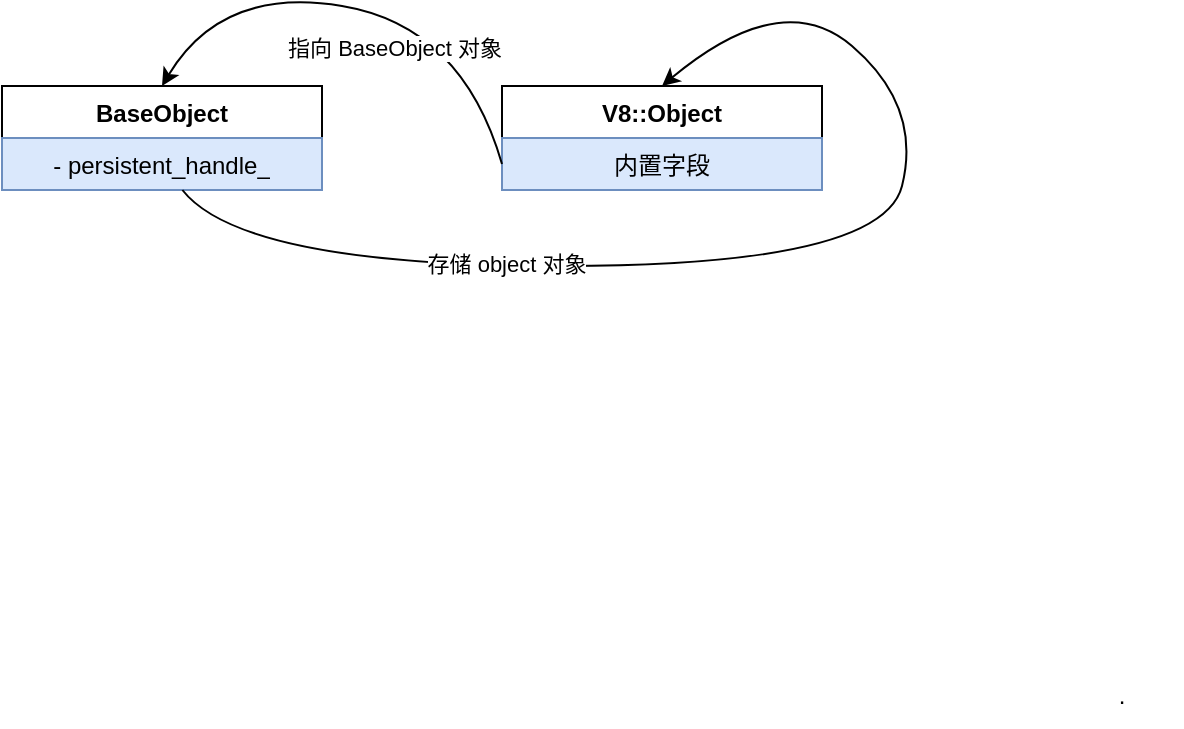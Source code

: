 <mxfile version="21.2.9" type="device">
  <diagram name="第 1 页" id="47O4QhbLwSWkzGiUaqdh">
    <mxGraphModel dx="954" dy="464" grid="1" gridSize="10" guides="1" tooltips="1" connect="1" arrows="1" fold="1" page="1" pageScale="1" pageWidth="3300" pageHeight="4681" math="0" shadow="0">
      <root>
        <mxCell id="0" />
        <mxCell id="1" parent="0" />
        <mxCell id="zqpCM7zFi_tlRkKwwP7t-1" value="BaseObject" style="swimlane;fontStyle=1;align=center;verticalAlign=top;childLayout=stackLayout;horizontal=1;startSize=26;horizontalStack=0;resizeParent=1;resizeParentMax=0;resizeLast=0;collapsible=1;marginBottom=0;whiteSpace=wrap;html=1;" vertex="1" parent="1">
          <mxGeometry x="310" y="230" width="160" height="52" as="geometry" />
        </mxCell>
        <mxCell id="zqpCM7zFi_tlRkKwwP7t-2" value="-&amp;nbsp;persistent_handle_" style="text;strokeColor=#6c8ebf;fillColor=#dae8fc;align=center;verticalAlign=top;spacingLeft=4;spacingRight=4;overflow=hidden;rotatable=0;points=[[0,0.5],[1,0.5]];portConstraint=eastwest;whiteSpace=wrap;html=1;" vertex="1" parent="zqpCM7zFi_tlRkKwwP7t-1">
          <mxGeometry y="26" width="160" height="26" as="geometry" />
        </mxCell>
        <mxCell id="zqpCM7zFi_tlRkKwwP7t-3" value="V8::Object" style="swimlane;fontStyle=1;align=center;verticalAlign=top;childLayout=stackLayout;horizontal=1;startSize=26;horizontalStack=0;resizeParent=1;resizeParentMax=0;resizeLast=0;collapsible=1;marginBottom=0;whiteSpace=wrap;html=1;" vertex="1" parent="1">
          <mxGeometry x="560" y="230" width="160" height="52" as="geometry" />
        </mxCell>
        <mxCell id="zqpCM7zFi_tlRkKwwP7t-4" value="内置字段" style="text;strokeColor=#6c8ebf;fillColor=#dae8fc;align=center;verticalAlign=top;spacingLeft=4;spacingRight=4;overflow=hidden;rotatable=0;points=[[0,0.5],[1,0.5]];portConstraint=eastwest;whiteSpace=wrap;html=1;" vertex="1" parent="zqpCM7zFi_tlRkKwwP7t-3">
          <mxGeometry y="26" width="160" height="26" as="geometry" />
        </mxCell>
        <mxCell id="zqpCM7zFi_tlRkKwwP7t-5" value="" style="curved=1;endArrow=classic;html=1;rounded=0;entryX=0.5;entryY=0;entryDx=0;entryDy=0;" edge="1" parent="1" source="zqpCM7zFi_tlRkKwwP7t-2" target="zqpCM7zFi_tlRkKwwP7t-3">
          <mxGeometry width="50" height="50" relative="1" as="geometry">
            <mxPoint x="470" y="390" as="sourcePoint" />
            <mxPoint x="520" y="340" as="targetPoint" />
            <Array as="points">
              <mxPoint x="430" y="320" />
              <mxPoint x="750" y="320" />
              <mxPoint x="770" y="240" />
              <mxPoint x="700" y="180" />
            </Array>
          </mxGeometry>
        </mxCell>
        <mxCell id="zqpCM7zFi_tlRkKwwP7t-6" value="存储 object 对象" style="edgeLabel;html=1;align=center;verticalAlign=middle;resizable=0;points=[];" vertex="1" connectable="0" parent="zqpCM7zFi_tlRkKwwP7t-5">
          <mxGeometry x="-0.419" y="1" relative="1" as="geometry">
            <mxPoint as="offset" />
          </mxGeometry>
        </mxCell>
        <mxCell id="zqpCM7zFi_tlRkKwwP7t-7" value="" style="curved=1;endArrow=classic;html=1;rounded=0;exitX=0;exitY=0.5;exitDx=0;exitDy=0;entryX=0.5;entryY=0;entryDx=0;entryDy=0;" edge="1" parent="1" source="zqpCM7zFi_tlRkKwwP7t-4" target="zqpCM7zFi_tlRkKwwP7t-1">
          <mxGeometry width="50" height="50" relative="1" as="geometry">
            <mxPoint x="430" y="200" as="sourcePoint" />
            <mxPoint x="480" y="150" as="targetPoint" />
            <Array as="points">
              <mxPoint x="540" y="200" />
              <mxPoint x="420" y="180" />
            </Array>
          </mxGeometry>
        </mxCell>
        <mxCell id="zqpCM7zFi_tlRkKwwP7t-8" value="指向 BaseObject 对象" style="edgeLabel;html=1;align=center;verticalAlign=middle;resizable=0;points=[];" vertex="1" connectable="0" parent="zqpCM7zFi_tlRkKwwP7t-7">
          <mxGeometry x="-0.159" y="6" relative="1" as="geometry">
            <mxPoint y="10" as="offset" />
          </mxGeometry>
        </mxCell>
        <mxCell id="zqpCM7zFi_tlRkKwwP7t-23" value="." style="text;html=1;strokeColor=none;fillColor=none;align=center;verticalAlign=middle;whiteSpace=wrap;rounded=0;" vertex="1" parent="1">
          <mxGeometry x="840" y="520" width="60" height="30" as="geometry" />
        </mxCell>
      </root>
    </mxGraphModel>
  </diagram>
</mxfile>
